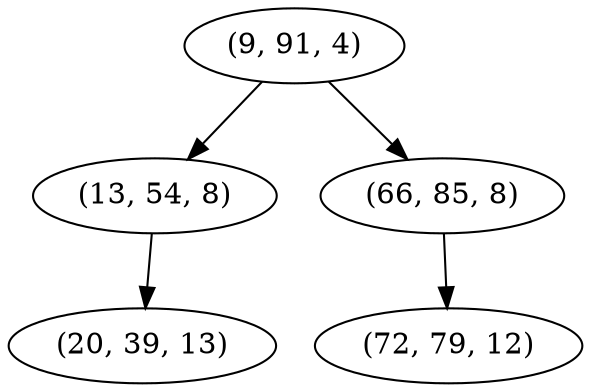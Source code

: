 digraph tree {
    "(9, 91, 4)";
    "(13, 54, 8)";
    "(20, 39, 13)";
    "(66, 85, 8)";
    "(72, 79, 12)";
    "(9, 91, 4)" -> "(13, 54, 8)";
    "(9, 91, 4)" -> "(66, 85, 8)";
    "(13, 54, 8)" -> "(20, 39, 13)";
    "(66, 85, 8)" -> "(72, 79, 12)";
}
